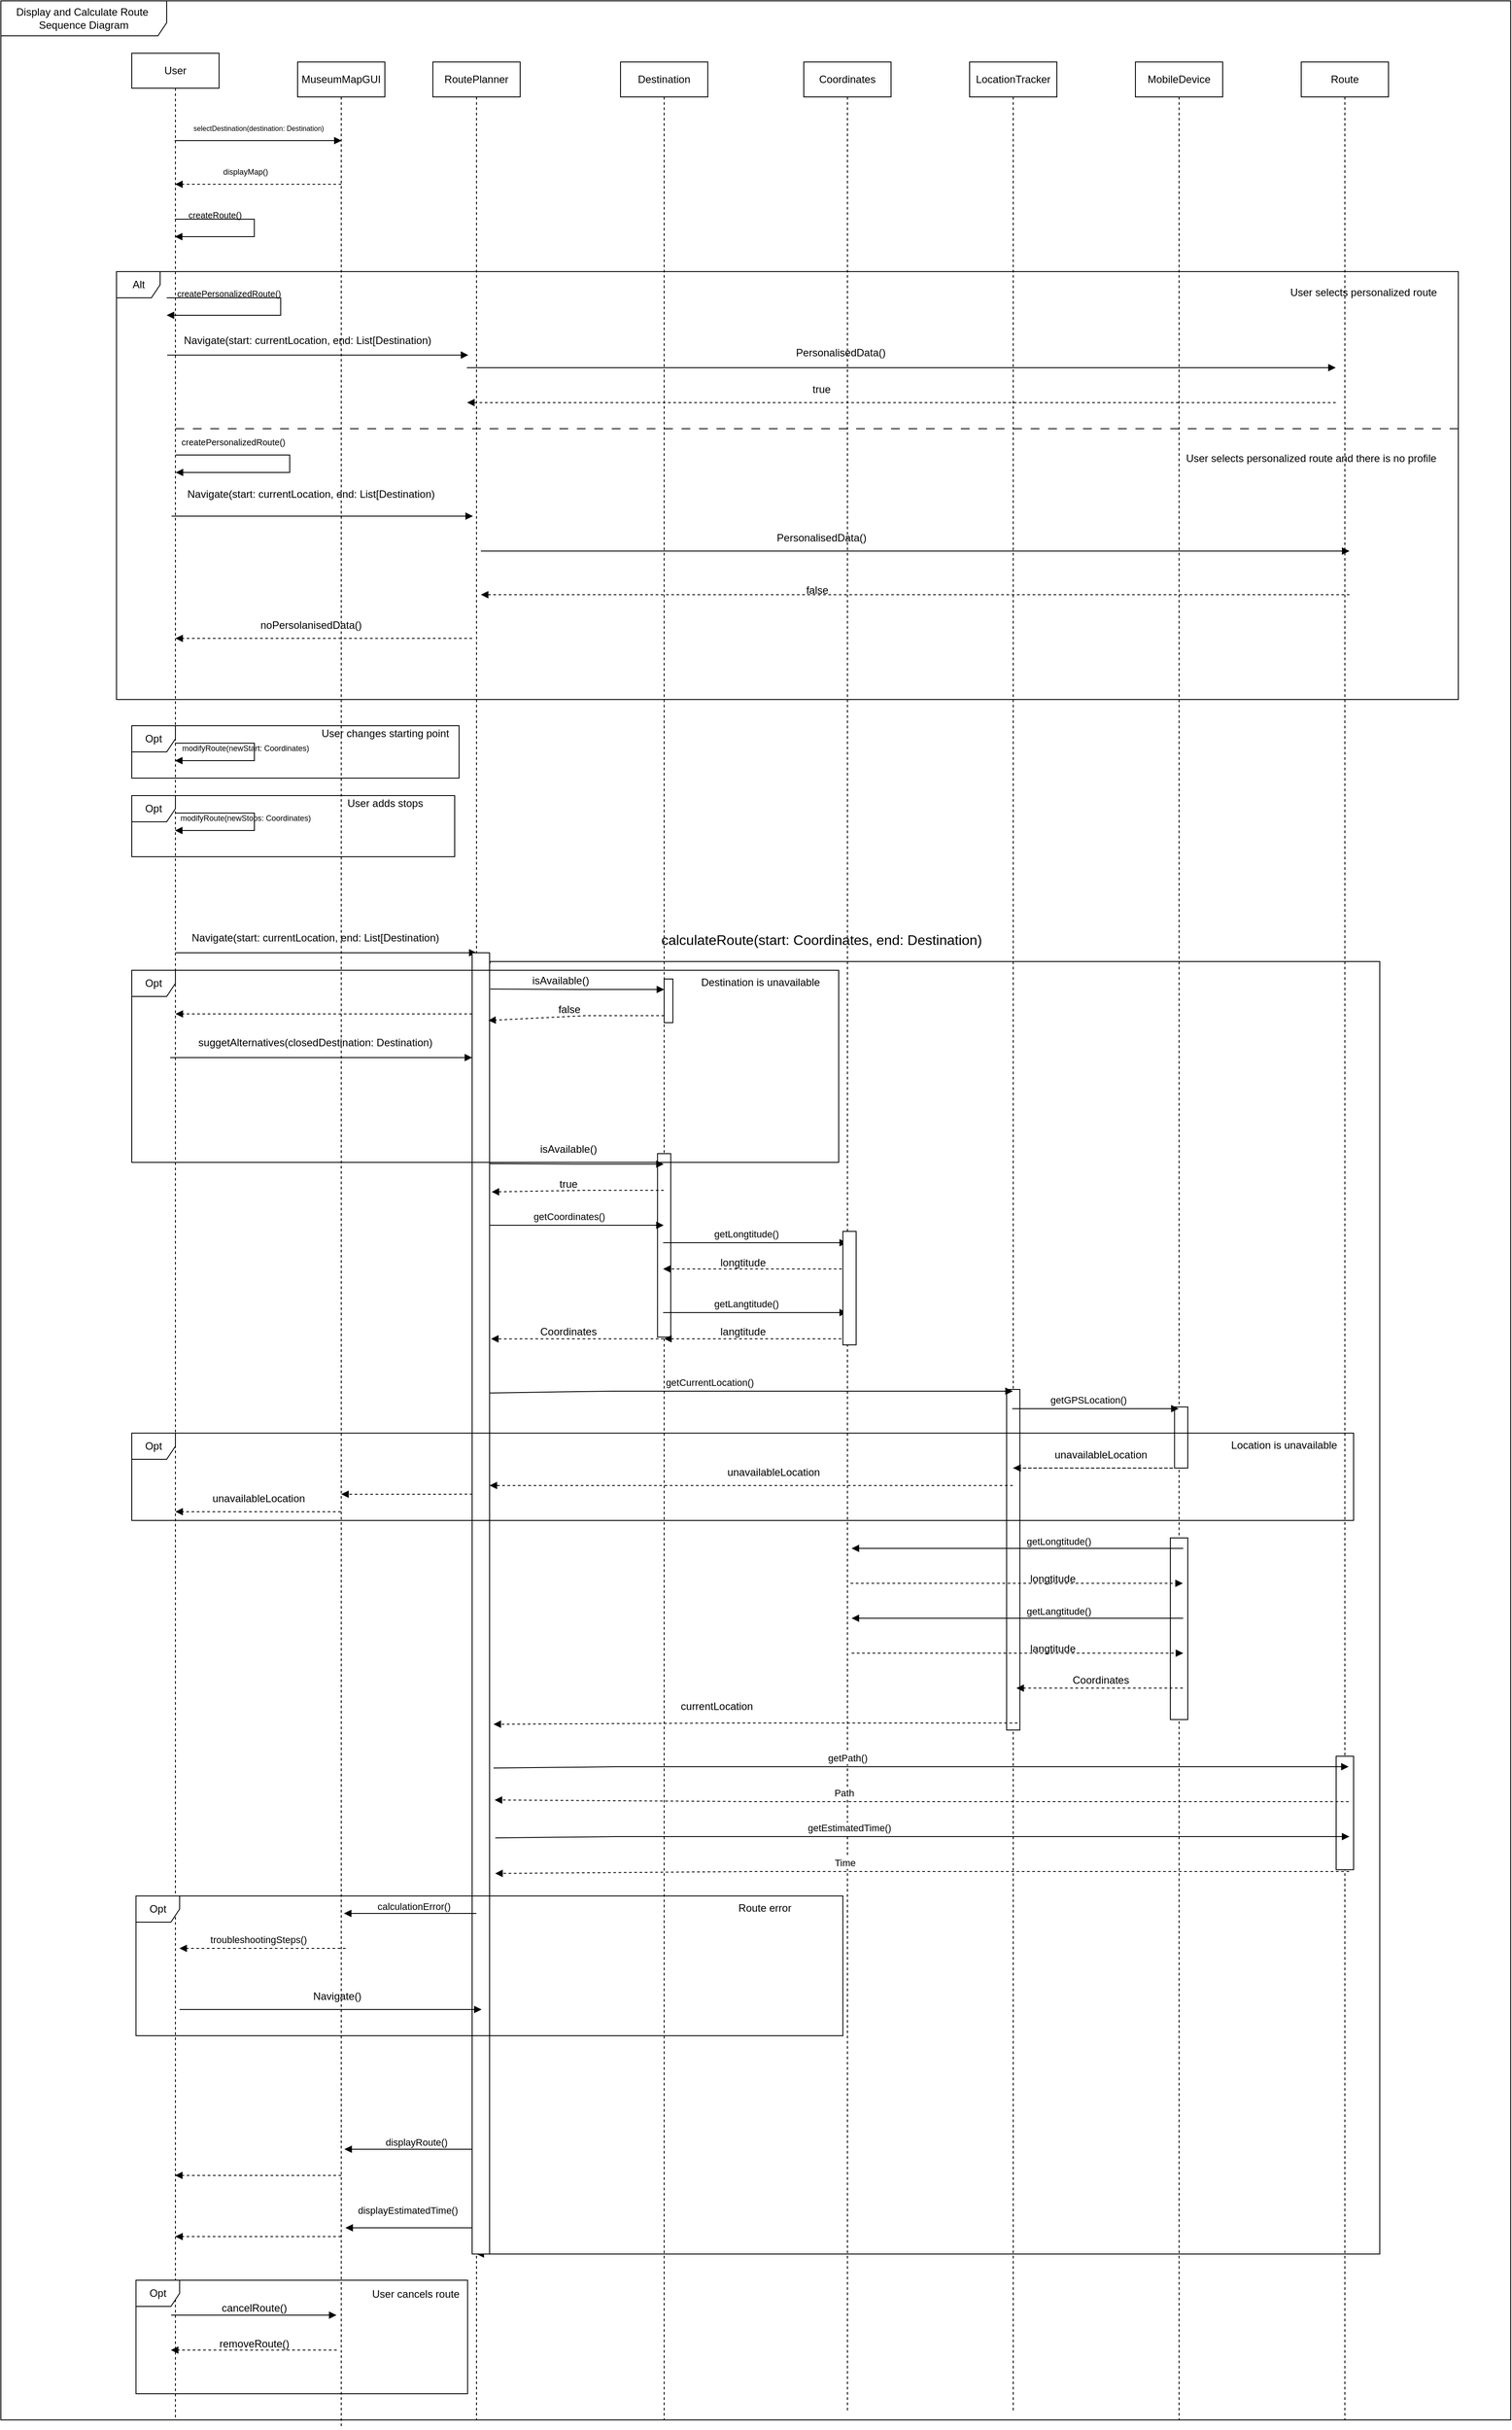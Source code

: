 <mxfile version="26.2.14">
  <diagram name="Page-1" id="kJih2EVv_8KnTAs_L_VF">
    <mxGraphModel dx="3455" dy="3624" grid="1" gridSize="10" guides="1" tooltips="1" connect="1" arrows="1" fold="1" page="1" pageScale="1" pageWidth="850" pageHeight="1100" math="0" shadow="0">
      <root>
        <mxCell id="0" />
        <mxCell id="1" parent="0" />
        <mxCell id="w3oup3Zo58hLr9Lpajqg-17" value="MobileDevice" style="shape=umlLifeline;perimeter=lifelinePerimeter;whiteSpace=wrap;html=1;container=1;dropTarget=0;collapsible=0;recursiveResize=0;outlineConnect=0;portConstraint=eastwest;newEdgeStyle={&quot;edgeStyle&quot;:&quot;elbowEdgeStyle&quot;,&quot;elbow&quot;:&quot;vertical&quot;,&quot;curved&quot;:0,&quot;rounded&quot;:0};" parent="1" vertex="1">
          <mxGeometry x="1250" y="-1460" width="100" height="2700" as="geometry" />
        </mxCell>
        <mxCell id="AUqQ7xuA4GsBrQX3amAf-10" value="" style="rounded=0;dashed=0;" parent="1" vertex="1">
          <mxGeometry x="1294.81" y="80" width="15.19" height="70" as="geometry" />
        </mxCell>
        <mxCell id="w3oup3Zo58hLr9Lpajqg-15" value="LocationTracker" style="shape=umlLifeline;perimeter=lifelinePerimeter;whiteSpace=wrap;html=1;container=1;dropTarget=0;collapsible=0;recursiveResize=0;outlineConnect=0;portConstraint=eastwest;newEdgeStyle={&quot;edgeStyle&quot;:&quot;elbowEdgeStyle&quot;,&quot;elbow&quot;:&quot;vertical&quot;,&quot;curved&quot;:0,&quot;rounded&quot;:0};" parent="1" vertex="1">
          <mxGeometry x="1060" y="-1460" width="100" height="2690" as="geometry" />
        </mxCell>
        <mxCell id="AUqQ7xuA4GsBrQX3amAf-7" value="" style="rounded=0;dashed=0;" parent="1" vertex="1">
          <mxGeometry x="1102.41" y="60" width="15.19" height="390" as="geometry" />
        </mxCell>
        <mxCell id="w3oup3Zo58hLr9Lpajqg-12" value="Destination" style="shape=umlLifeline;perimeter=lifelinePerimeter;whiteSpace=wrap;html=1;container=1;dropTarget=0;collapsible=0;recursiveResize=0;outlineConnect=0;portConstraint=eastwest;newEdgeStyle={&quot;edgeStyle&quot;:&quot;elbowEdgeStyle&quot;,&quot;elbow&quot;:&quot;vertical&quot;,&quot;curved&quot;:0,&quot;rounded&quot;:0};" parent="1" vertex="1">
          <mxGeometry x="660" y="-1460" width="100" height="2700" as="geometry" />
        </mxCell>
        <mxCell id="AUqQ7xuA4GsBrQX3amAf-4" value="" style="rounded=0;dashed=0;" parent="1" vertex="1">
          <mxGeometry x="702.4" y="-210" width="15.19" height="210" as="geometry" />
        </mxCell>
        <mxCell id="AUqQ7xuA4GsBrQX3amAf-2" value="" style="rounded=0;dashed=0;" parent="1" vertex="1">
          <mxGeometry x="1290" y="230" width="20" height="208" as="geometry" />
        </mxCell>
        <mxCell id="w3oup3Zo58hLr9Lpajqg-77" value="Route" style="shape=umlLifeline;perimeter=lifelinePerimeter;whiteSpace=wrap;html=1;container=1;dropTarget=0;collapsible=0;recursiveResize=0;outlineConnect=0;portConstraint=eastwest;newEdgeStyle={&quot;edgeStyle&quot;:&quot;elbowEdgeStyle&quot;,&quot;elbow&quot;:&quot;vertical&quot;,&quot;curved&quot;:0,&quot;rounded&quot;:0};" parent="1" vertex="1">
          <mxGeometry x="1440" y="-1460" width="100" height="2700" as="geometry" />
        </mxCell>
        <mxCell id="AUqQ7xuA4GsBrQX3amAf-1" value="" style="rounded=0;dashed=0;" parent="1" vertex="1">
          <mxGeometry x="1480" y="480" width="20" height="130" as="geometry" />
        </mxCell>
        <mxCell id="giSu3xgfnJtw4W87moCO-10" value="Display and Calculate Route&amp;nbsp;&lt;div&gt;Sequence Diagram&lt;/div&gt;" style="shape=umlFrame;whiteSpace=wrap;html=1;pointerEvents=0;width=190;height=40;" parent="1" vertex="1">
          <mxGeometry x="-50" y="-1530" width="1730" height="2770" as="geometry" />
        </mxCell>
        <mxCell id="w3oup3Zo58hLr9Lpajqg-8" value="User" style="shape=umlLifeline;perimeter=lifelinePerimeter;whiteSpace=wrap;html=1;container=1;dropTarget=0;collapsible=0;recursiveResize=0;outlineConnect=0;portConstraint=eastwest;newEdgeStyle={&quot;edgeStyle&quot;:&quot;elbowEdgeStyle&quot;,&quot;elbow&quot;:&quot;vertical&quot;,&quot;curved&quot;:0,&quot;rounded&quot;:0};" parent="1" vertex="1">
          <mxGeometry x="100" y="-1470" width="100" height="2710" as="geometry" />
        </mxCell>
        <mxCell id="w3oup3Zo58hLr9Lpajqg-11" value="RoutePlanner" style="shape=umlLifeline;perimeter=lifelinePerimeter;whiteSpace=wrap;html=1;container=1;dropTarget=0;collapsible=0;recursiveResize=0;outlineConnect=0;portConstraint=eastwest;newEdgeStyle={&quot;edgeStyle&quot;:&quot;elbowEdgeStyle&quot;,&quot;elbow&quot;:&quot;vertical&quot;,&quot;curved&quot;:0,&quot;rounded&quot;:0};" parent="1" vertex="1">
          <mxGeometry x="445" y="-1460" width="100" height="2700" as="geometry" />
        </mxCell>
        <mxCell id="w3oup3Zo58hLr9Lpajqg-13" value="Coordinates" style="shape=umlLifeline;perimeter=lifelinePerimeter;whiteSpace=wrap;html=1;container=1;dropTarget=0;collapsible=0;recursiveResize=0;outlineConnect=0;portConstraint=eastwest;newEdgeStyle={&quot;edgeStyle&quot;:&quot;elbowEdgeStyle&quot;,&quot;elbow&quot;:&quot;vertical&quot;,&quot;curved&quot;:0,&quot;rounded&quot;:0};" parent="1" vertex="1">
          <mxGeometry x="870" y="-1460" width="100" height="2690" as="geometry" />
        </mxCell>
        <mxCell id="w3oup3Zo58hLr9Lpajqg-18" value="MuseumMapGUI" style="shape=umlLifeline;perimeter=lifelinePerimeter;whiteSpace=wrap;html=1;container=1;dropTarget=0;collapsible=0;recursiveResize=0;outlineConnect=0;portConstraint=eastwest;newEdgeStyle={&quot;edgeStyle&quot;:&quot;elbowEdgeStyle&quot;,&quot;elbow&quot;:&quot;vertical&quot;,&quot;curved&quot;:0,&quot;rounded&quot;:0};" parent="1" vertex="1">
          <mxGeometry x="290" y="-1460" width="100" height="2710" as="geometry" />
        </mxCell>
        <mxCell id="w3oup3Zo58hLr9Lpajqg-23" value="" style="html=1;verticalAlign=bottom;labelBackgroundColor=none;endArrow=block;endFill=1;rounded=0;entryX=0.512;entryY=0.092;entryDx=0;entryDy=0;entryPerimeter=0;" parent="1" edge="1">
          <mxGeometry width="160" relative="1" as="geometry">
            <mxPoint x="149.194" y="-1370" as="sourcePoint" />
            <mxPoint x="340.43" y="-1370" as="targetPoint" />
          </mxGeometry>
        </mxCell>
        <mxCell id="w3oup3Zo58hLr9Lpajqg-29" value="&lt;font style=&quot;font-size: 8px;&quot;&gt;selectDestination(destination: Destination)&lt;/font&gt;" style="text;html=1;align=center;verticalAlign=middle;resizable=0;points=[];autosize=1;strokeColor=none;fillColor=none;" parent="1" vertex="1">
          <mxGeometry x="159.87" y="-1400" width="170" height="30" as="geometry" />
        </mxCell>
        <mxCell id="w3oup3Zo58hLr9Lpajqg-32" value="&lt;font style=&quot;font-size: 9px;&quot;&gt;displayMap()&lt;/font&gt;" style="text;html=1;align=center;verticalAlign=middle;resizable=0;points=[];autosize=1;strokeColor=none;fillColor=none;" parent="1" vertex="1">
          <mxGeometry x="189.87" y="-1350" width="80" height="30" as="geometry" />
        </mxCell>
        <mxCell id="w3oup3Zo58hLr9Lpajqg-33" value="&lt;font&gt;createRoute()&lt;/font&gt;" style="text;html=1;align=center;verticalAlign=middle;resizable=0;points=[];autosize=1;strokeColor=none;fillColor=none;fontSize=10;" parent="1" vertex="1">
          <mxGeometry x="154.87" y="-1300" width="80" height="30" as="geometry" />
        </mxCell>
        <mxCell id="w3oup3Zo58hLr9Lpajqg-34" value="" style="html=1;verticalAlign=bottom;labelBackgroundColor=none;endArrow=block;endFill=1;rounded=0;exitX=1.044;exitY=0.008;exitDx=0;exitDy=0;exitPerimeter=0;" parent="1" source="w3oup3Zo58hLr9Lpajqg-95" target="w3oup3Zo58hLr9Lpajqg-11" edge="1">
          <mxGeometry width="160" relative="1" as="geometry">
            <mxPoint x="425.0" y="-440" as="sourcePoint" />
            <mxPoint x="664.8" y="-440" as="targetPoint" />
            <Array as="points">
              <mxPoint x="510" y="-430" />
              <mxPoint x="550" y="-430" />
              <mxPoint x="1530" y="-430" />
              <mxPoint x="1530" y="410" />
              <mxPoint x="1530" y="1050" />
              <mxPoint x="1020" y="1050" />
            </Array>
          </mxGeometry>
        </mxCell>
        <mxCell id="w3oup3Zo58hLr9Lpajqg-38" value="" style="html=1;verticalAlign=bottom;labelBackgroundColor=none;endArrow=block;endFill=1;rounded=0;entryX=0.25;entryY=0;entryDx=0;entryDy=0;" parent="1" source="w3oup3Zo58hLr9Lpajqg-8" target="w3oup3Zo58hLr9Lpajqg-95" edge="1">
          <mxGeometry width="160" relative="1" as="geometry">
            <mxPoint x="190.0" y="-450" as="sourcePoint" />
            <mxPoint x="309.8" y="-450" as="targetPoint" />
            <Array as="points">
              <mxPoint x="320" y="-440" />
            </Array>
          </mxGeometry>
        </mxCell>
        <mxCell id="w3oup3Zo58hLr9Lpajqg-39" value="Navigate(start: currentLocation, end: List[Destination)" style="text;html=1;align=center;verticalAlign=middle;resizable=0;points=[];autosize=1;strokeColor=none;fillColor=none;" parent="1" vertex="1">
          <mxGeometry x="155" y="-472" width="310" height="30" as="geometry" />
        </mxCell>
        <mxCell id="w3oup3Zo58hLr9Lpajqg-35" value="&lt;font style=&quot;font-size: 16px;&quot;&gt;calculateRoute(start: Coordinates, end: Destination)&lt;/font&gt;" style="text;html=1;align=center;verticalAlign=middle;resizable=0;points=[];autosize=1;strokeColor=none;fillColor=none;" parent="1" vertex="1">
          <mxGeometry x="695" y="-470" width="390" height="30" as="geometry" />
        </mxCell>
        <mxCell id="w3oup3Zo58hLr9Lpajqg-42" value="" style="html=1;verticalAlign=bottom;labelBackgroundColor=none;endArrow=block;endFill=1;rounded=0;exitX=1.017;exitY=0.07;exitDx=0;exitDy=0;exitPerimeter=0;" parent="1" edge="1">
          <mxGeometry width="160" relative="1" as="geometry">
            <mxPoint x="510.34" y="-198.5" as="sourcePoint" />
            <mxPoint x="709.5" y="-198" as="targetPoint" />
            <Array as="points">
              <mxPoint x="610" y="-198" />
            </Array>
          </mxGeometry>
        </mxCell>
        <mxCell id="w3oup3Zo58hLr9Lpajqg-44" value="" style="html=1;verticalAlign=bottom;labelBackgroundColor=none;endArrow=block;endFill=1;dashed=1;rounded=0;entryX=1.117;entryY=0.108;entryDx=0;entryDy=0;entryPerimeter=0;" parent="1" edge="1">
          <mxGeometry width="160" relative="1" as="geometry">
            <mxPoint x="709.5" y="-168" as="sourcePoint" />
            <mxPoint x="512.34" y="-166.2" as="targetPoint" />
            <Array as="points">
              <mxPoint x="620" y="-168" />
            </Array>
          </mxGeometry>
        </mxCell>
        <mxCell id="w3oup3Zo58hLr9Lpajqg-45" value="true" style="text;html=1;align=center;verticalAlign=middle;resizable=0;points=[];autosize=1;strokeColor=none;fillColor=none;" parent="1" vertex="1">
          <mxGeometry x="580" y="-190" width="40" height="30" as="geometry" />
        </mxCell>
        <mxCell id="w3oup3Zo58hLr9Lpajqg-46" value="" style="html=1;verticalAlign=bottom;labelBackgroundColor=none;endArrow=block;endFill=1;rounded=0;exitX=1.017;exitY=0.153;exitDx=0;exitDy=0;exitPerimeter=0;" parent="1" edge="1">
          <mxGeometry width="160" relative="1" as="geometry">
            <mxPoint x="510.34" y="-127.95" as="sourcePoint" />
            <mxPoint x="709.5" y="-128" as="targetPoint" />
            <Array as="points">
              <mxPoint x="610" y="-128" />
            </Array>
          </mxGeometry>
        </mxCell>
        <mxCell id="w3oup3Zo58hLr9Lpajqg-47" value="getCoordinates()" style="edgeLabel;html=1;align=center;verticalAlign=middle;resizable=0;points=[];" parent="w3oup3Zo58hLr9Lpajqg-46" vertex="1" connectable="0">
          <mxGeometry x="-0.193" y="1" relative="1" as="geometry">
            <mxPoint x="10" y="-9" as="offset" />
          </mxGeometry>
        </mxCell>
        <mxCell id="w3oup3Zo58hLr9Lpajqg-48" value="" style="html=1;verticalAlign=bottom;labelBackgroundColor=none;endArrow=block;endFill=1;rounded=0;" parent="1" edge="1">
          <mxGeometry width="160" relative="1" as="geometry">
            <mxPoint x="708.833" y="-108" as="sourcePoint" />
            <mxPoint x="919.5" y="-108" as="targetPoint" />
            <Array as="points">
              <mxPoint x="810" y="-108" />
            </Array>
          </mxGeometry>
        </mxCell>
        <mxCell id="w3oup3Zo58hLr9Lpajqg-49" value="getLongtitude()" style="edgeLabel;html=1;align=center;verticalAlign=middle;resizable=0;points=[];" parent="w3oup3Zo58hLr9Lpajqg-48" vertex="1" connectable="0">
          <mxGeometry x="-0.193" y="1" relative="1" as="geometry">
            <mxPoint x="10" y="-9" as="offset" />
          </mxGeometry>
        </mxCell>
        <mxCell id="w3oup3Zo58hLr9Lpajqg-50" value="" style="html=1;verticalAlign=bottom;labelBackgroundColor=none;endArrow=block;endFill=1;dashed=1;rounded=0;" parent="1" edge="1">
          <mxGeometry width="160" relative="1" as="geometry">
            <mxPoint x="919.5" y="-78" as="sourcePoint" />
            <mxPoint x="708.833" y="-78" as="targetPoint" />
            <Array as="points">
              <mxPoint x="810" y="-78" />
            </Array>
          </mxGeometry>
        </mxCell>
        <mxCell id="w3oup3Zo58hLr9Lpajqg-51" value="longtitude" style="text;html=1;align=center;verticalAlign=middle;resizable=0;points=[];autosize=1;strokeColor=none;fillColor=none;" parent="1" vertex="1">
          <mxGeometry x="760" y="-100" width="80" height="30" as="geometry" />
        </mxCell>
        <mxCell id="w3oup3Zo58hLr9Lpajqg-52" value="" style="html=1;verticalAlign=bottom;labelBackgroundColor=none;endArrow=block;endFill=1;rounded=0;" parent="1" edge="1">
          <mxGeometry width="160" relative="1" as="geometry">
            <mxPoint x="708.833" y="-28" as="sourcePoint" />
            <mxPoint x="919.5" y="-28" as="targetPoint" />
            <Array as="points">
              <mxPoint x="810" y="-28" />
            </Array>
          </mxGeometry>
        </mxCell>
        <mxCell id="w3oup3Zo58hLr9Lpajqg-53" value="getLangtitude()" style="edgeLabel;html=1;align=center;verticalAlign=middle;resizable=0;points=[];" parent="w3oup3Zo58hLr9Lpajqg-52" vertex="1" connectable="0">
          <mxGeometry x="-0.193" y="1" relative="1" as="geometry">
            <mxPoint x="10" y="-9" as="offset" />
          </mxGeometry>
        </mxCell>
        <mxCell id="w3oup3Zo58hLr9Lpajqg-54" value="" style="html=1;verticalAlign=bottom;labelBackgroundColor=none;endArrow=block;endFill=1;dashed=1;rounded=0;" parent="1" edge="1">
          <mxGeometry width="160" relative="1" as="geometry">
            <mxPoint x="919" y="2" as="sourcePoint" />
            <mxPoint x="710" y="2" as="targetPoint" />
            <Array as="points">
              <mxPoint x="810" y="2" />
            </Array>
          </mxGeometry>
        </mxCell>
        <mxCell id="w3oup3Zo58hLr9Lpajqg-55" value="langtitude" style="text;html=1;align=center;verticalAlign=middle;resizable=0;points=[];autosize=1;strokeColor=none;fillColor=none;" parent="1" vertex="1">
          <mxGeometry x="760" y="-21" width="80" height="30" as="geometry" />
        </mxCell>
        <mxCell id="w3oup3Zo58hLr9Lpajqg-56" value="" style="html=1;verticalAlign=bottom;labelBackgroundColor=none;endArrow=block;endFill=1;dashed=1;rounded=0;entryX=1.083;entryY=0.306;entryDx=0;entryDy=0;entryPerimeter=0;" parent="1" edge="1">
          <mxGeometry width="160" relative="1" as="geometry">
            <mxPoint x="709.5" y="2" as="sourcePoint" />
            <mxPoint x="511.66" y="2.1" as="targetPoint" />
            <Array as="points">
              <mxPoint x="600" y="2" />
            </Array>
          </mxGeometry>
        </mxCell>
        <mxCell id="w3oup3Zo58hLr9Lpajqg-57" value="Coordinates" style="text;html=1;align=center;verticalAlign=middle;resizable=0;points=[];autosize=1;strokeColor=none;fillColor=none;" parent="1" vertex="1">
          <mxGeometry x="555" y="-21" width="90" height="30" as="geometry" />
        </mxCell>
        <mxCell id="w3oup3Zo58hLr9Lpajqg-58" value="" style="html=1;verticalAlign=bottom;labelBackgroundColor=none;endArrow=block;endFill=1;rounded=0;exitX=0.95;exitY=0.379;exitDx=0;exitDy=0;exitPerimeter=0;" parent="1" edge="1">
          <mxGeometry width="160" relative="1" as="geometry">
            <mxPoint x="509.0" y="64.15" as="sourcePoint" />
            <mxPoint x="1109.5" y="62" as="targetPoint" />
            <Array as="points">
              <mxPoint x="611" y="62.47" />
              <mxPoint x="650" y="62" />
              <mxPoint x="680" y="62" />
            </Array>
          </mxGeometry>
        </mxCell>
        <mxCell id="w3oup3Zo58hLr9Lpajqg-59" value="getCurrentLocation()" style="edgeLabel;html=1;align=center;verticalAlign=middle;resizable=0;points=[];" parent="w3oup3Zo58hLr9Lpajqg-58" vertex="1" connectable="0">
          <mxGeometry x="-0.193" y="1" relative="1" as="geometry">
            <mxPoint x="10" y="-9" as="offset" />
          </mxGeometry>
        </mxCell>
        <mxCell id="w3oup3Zo58hLr9Lpajqg-60" value="" style="html=1;verticalAlign=bottom;labelBackgroundColor=none;endArrow=block;endFill=1;rounded=0;" parent="1" edge="1">
          <mxGeometry width="160" relative="1" as="geometry">
            <mxPoint x="1108.833" y="82" as="sourcePoint" />
            <mxPoint x="1299.5" y="82" as="targetPoint" />
            <Array as="points">
              <mxPoint x="1140" y="82" />
              <mxPoint x="1230" y="82" />
            </Array>
          </mxGeometry>
        </mxCell>
        <mxCell id="w3oup3Zo58hLr9Lpajqg-61" value="getGPSLocation()" style="edgeLabel;html=1;align=center;verticalAlign=middle;resizable=0;points=[];" parent="w3oup3Zo58hLr9Lpajqg-60" vertex="1" connectable="0">
          <mxGeometry x="-0.193" y="1" relative="1" as="geometry">
            <mxPoint x="10" y="-9" as="offset" />
          </mxGeometry>
        </mxCell>
        <mxCell id="w3oup3Zo58hLr9Lpajqg-62" value="" style="html=1;verticalAlign=bottom;labelBackgroundColor=none;endArrow=block;endFill=1;rounded=0;" parent="1" edge="1">
          <mxGeometry width="160" relative="1" as="geometry">
            <mxPoint x="1304.76" y="242" as="sourcePoint" />
            <mxPoint x="924.851" y="242" as="targetPoint" />
            <Array as="points">
              <mxPoint x="1165.26" y="242" />
            </Array>
          </mxGeometry>
        </mxCell>
        <mxCell id="w3oup3Zo58hLr9Lpajqg-63" value="getLongtitude()" style="edgeLabel;html=1;align=center;verticalAlign=middle;resizable=0;points=[];" parent="w3oup3Zo58hLr9Lpajqg-62" vertex="1" connectable="0">
          <mxGeometry x="-0.193" y="1" relative="1" as="geometry">
            <mxPoint x="10" y="-9" as="offset" />
          </mxGeometry>
        </mxCell>
        <mxCell id="w3oup3Zo58hLr9Lpajqg-64" value="" style="html=1;verticalAlign=bottom;labelBackgroundColor=none;endArrow=block;endFill=1;rounded=0;" parent="1" edge="1">
          <mxGeometry width="160" relative="1" as="geometry">
            <mxPoint x="1304.76" y="322" as="sourcePoint" />
            <mxPoint x="924.851" y="322" as="targetPoint" />
            <Array as="points">
              <mxPoint x="1110.76" y="322" />
            </Array>
          </mxGeometry>
        </mxCell>
        <mxCell id="w3oup3Zo58hLr9Lpajqg-65" value="getLangtitude()" style="edgeLabel;html=1;align=center;verticalAlign=middle;resizable=0;points=[];" parent="w3oup3Zo58hLr9Lpajqg-64" vertex="1" connectable="0">
          <mxGeometry x="-0.193" y="1" relative="1" as="geometry">
            <mxPoint x="10" y="-9" as="offset" />
          </mxGeometry>
        </mxCell>
        <mxCell id="w3oup3Zo58hLr9Lpajqg-66" value="" style="html=1;verticalAlign=bottom;labelBackgroundColor=none;endArrow=block;endFill=1;dashed=1;rounded=0;" parent="1" edge="1">
          <mxGeometry width="160" relative="1" as="geometry">
            <mxPoint x="923.643" y="282" as="sourcePoint" />
            <mxPoint x="1304.31" y="282" as="targetPoint" />
            <Array as="points">
              <mxPoint x="1110.31" y="282" />
            </Array>
          </mxGeometry>
        </mxCell>
        <mxCell id="w3oup3Zo58hLr9Lpajqg-67" value="" style="html=1;verticalAlign=bottom;labelBackgroundColor=none;endArrow=block;endFill=1;dashed=1;rounded=0;" parent="1" edge="1">
          <mxGeometry width="160" relative="1" as="geometry">
            <mxPoint x="924.851" y="362" as="sourcePoint" />
            <mxPoint x="1304.76" y="362" as="targetPoint" />
            <Array as="points">
              <mxPoint x="1120.76" y="362" />
            </Array>
          </mxGeometry>
        </mxCell>
        <mxCell id="w3oup3Zo58hLr9Lpajqg-68" value="langtitude" style="text;html=1;align=center;verticalAlign=middle;resizable=0;points=[];autosize=1;strokeColor=none;fillColor=none;" parent="1" vertex="1">
          <mxGeometry x="1114.81" y="342" width="80" height="30" as="geometry" />
        </mxCell>
        <mxCell id="w3oup3Zo58hLr9Lpajqg-69" value="longtitude" style="text;html=1;align=center;verticalAlign=middle;resizable=0;points=[];autosize=1;strokeColor=none;fillColor=none;" parent="1" vertex="1">
          <mxGeometry x="1114.81" y="262" width="80" height="30" as="geometry" />
        </mxCell>
        <mxCell id="w3oup3Zo58hLr9Lpajqg-71" value="" style="html=1;verticalAlign=bottom;labelBackgroundColor=none;endArrow=block;endFill=1;dashed=1;rounded=0;" parent="1" edge="1">
          <mxGeometry width="160" relative="1" as="geometry">
            <mxPoint x="1304.31" y="402" as="sourcePoint" />
            <mxPoint x="1113.643" y="402" as="targetPoint" />
            <Array as="points">
              <mxPoint x="1205.81" y="402" />
            </Array>
          </mxGeometry>
        </mxCell>
        <mxCell id="w3oup3Zo58hLr9Lpajqg-72" value="Coordinates" style="text;html=1;align=center;verticalAlign=middle;resizable=0;points=[];autosize=1;strokeColor=none;fillColor=none;" parent="1" vertex="1">
          <mxGeometry x="1164.81" y="378" width="90" height="30" as="geometry" />
        </mxCell>
        <mxCell id="w3oup3Zo58hLr9Lpajqg-75" value="" style="html=1;verticalAlign=bottom;labelBackgroundColor=none;endArrow=block;endFill=1;dashed=1;rounded=0;entryX=0.983;entryY=0.684;entryDx=0;entryDy=0;entryPerimeter=0;" parent="1" edge="1">
          <mxGeometry width="160" relative="1" as="geometry">
            <mxPoint x="1114.81" y="442" as="sourcePoint" />
            <mxPoint x="514.47" y="443.4" as="targetPoint" />
            <Array as="points">
              <mxPoint x="776.31" y="442" />
            </Array>
          </mxGeometry>
        </mxCell>
        <mxCell id="w3oup3Zo58hLr9Lpajqg-76" value="currentLocation" style="text;html=1;align=center;verticalAlign=middle;resizable=0;points=[];autosize=1;strokeColor=none;fillColor=none;" parent="1" vertex="1">
          <mxGeometry x="714.81" y="408" width="110" height="30" as="geometry" />
        </mxCell>
        <mxCell id="w3oup3Zo58hLr9Lpajqg-78" value="" style="html=1;verticalAlign=bottom;labelBackgroundColor=none;endArrow=block;endFill=1;rounded=0;exitX=0.983;exitY=0.743;exitDx=0;exitDy=0;exitPerimeter=0;" parent="1" edge="1">
          <mxGeometry width="160" relative="1" as="geometry">
            <mxPoint x="514.47" y="493.55" as="sourcePoint" />
            <mxPoint x="1494.31" y="492" as="targetPoint" />
            <Array as="points">
              <mxPoint x="615.81" y="492.47" />
              <mxPoint x="654.81" y="492" />
            </Array>
          </mxGeometry>
        </mxCell>
        <mxCell id="w3oup3Zo58hLr9Lpajqg-79" value="getPath()" style="edgeLabel;html=1;align=center;verticalAlign=middle;resizable=0;points=[];" parent="w3oup3Zo58hLr9Lpajqg-78" vertex="1" connectable="0">
          <mxGeometry x="-0.193" y="1" relative="1" as="geometry">
            <mxPoint x="10" y="-9" as="offset" />
          </mxGeometry>
        </mxCell>
        <mxCell id="w3oup3Zo58hLr9Lpajqg-81" value="" style="html=1;verticalAlign=bottom;labelBackgroundColor=none;endArrow=block;endFill=1;dashed=1;rounded=0;entryX=1.05;entryY=0.786;entryDx=0;entryDy=0;entryPerimeter=0;" parent="1" edge="1">
          <mxGeometry width="160" relative="1" as="geometry">
            <mxPoint x="1494.31" y="532" as="sourcePoint" />
            <mxPoint x="515.81" y="530.1" as="targetPoint" />
            <Array as="points">
              <mxPoint x="815.81" y="532" />
            </Array>
          </mxGeometry>
        </mxCell>
        <mxCell id="w3oup3Zo58hLr9Lpajqg-82" value="Path" style="edgeLabel;html=1;align=center;verticalAlign=middle;resizable=0;points=[];" parent="w3oup3Zo58hLr9Lpajqg-81" vertex="1" connectable="0">
          <mxGeometry x="0.185" y="-6" relative="1" as="geometry">
            <mxPoint x="1" y="-4" as="offset" />
          </mxGeometry>
        </mxCell>
        <mxCell id="w3oup3Zo58hLr9Lpajqg-83" value="" style="html=1;verticalAlign=bottom;labelBackgroundColor=none;endArrow=block;endFill=1;rounded=0;exitX=1.083;exitY=0.837;exitDx=0;exitDy=0;exitPerimeter=0;" parent="1" edge="1">
          <mxGeometry width="160" relative="1" as="geometry">
            <mxPoint x="516.47" y="573.45" as="sourcePoint" />
            <mxPoint x="1495.18" y="572" as="targetPoint" />
            <Array as="points">
              <mxPoint x="616.18" y="572.47" />
              <mxPoint x="655.18" y="572" />
            </Array>
          </mxGeometry>
        </mxCell>
        <mxCell id="w3oup3Zo58hLr9Lpajqg-84" value="getEstimatedTime()" style="edgeLabel;html=1;align=center;verticalAlign=middle;resizable=0;points=[];" parent="w3oup3Zo58hLr9Lpajqg-83" vertex="1" connectable="0">
          <mxGeometry x="-0.193" y="1" relative="1" as="geometry">
            <mxPoint x="10" y="-9" as="offset" />
          </mxGeometry>
        </mxCell>
        <mxCell id="w3oup3Zo58hLr9Lpajqg-85" value="" style="html=1;verticalAlign=bottom;labelBackgroundColor=none;endArrow=block;endFill=1;dashed=1;rounded=0;entryX=1.083;entryY=0.885;entryDx=0;entryDy=0;entryPerimeter=0;" parent="1" edge="1">
          <mxGeometry width="160" relative="1" as="geometry">
            <mxPoint x="1494.81" y="612" as="sourcePoint" />
            <mxPoint x="516.47" y="614.25" as="targetPoint" />
            <Array as="points">
              <mxPoint x="815.81" y="612" />
            </Array>
          </mxGeometry>
        </mxCell>
        <mxCell id="w3oup3Zo58hLr9Lpajqg-86" value="Time" style="edgeLabel;html=1;align=center;verticalAlign=middle;resizable=0;points=[];" parent="w3oup3Zo58hLr9Lpajqg-85" vertex="1" connectable="0">
          <mxGeometry x="0.185" y="-6" relative="1" as="geometry">
            <mxPoint x="1" y="-4" as="offset" />
          </mxGeometry>
        </mxCell>
        <mxCell id="w3oup3Zo58hLr9Lpajqg-87" value="" style="html=1;verticalAlign=bottom;labelBackgroundColor=none;endArrow=block;endFill=1;rounded=0;" parent="1" edge="1">
          <mxGeometry width="160" relative="1" as="geometry">
            <mxPoint x="499.31" y="930" as="sourcePoint" />
            <mxPoint x="343.643" y="930" as="targetPoint" />
            <Array as="points">
              <mxPoint x="396.15" y="930" />
            </Array>
          </mxGeometry>
        </mxCell>
        <mxCell id="w3oup3Zo58hLr9Lpajqg-88" value="displayRoute()" style="edgeLabel;html=1;align=center;verticalAlign=middle;resizable=0;points=[];" parent="w3oup3Zo58hLr9Lpajqg-87" vertex="1" connectable="0">
          <mxGeometry x="-0.193" y="1" relative="1" as="geometry">
            <mxPoint x="-11" y="-9" as="offset" />
          </mxGeometry>
        </mxCell>
        <mxCell id="w3oup3Zo58hLr9Lpajqg-89" value="" style="html=1;verticalAlign=bottom;labelBackgroundColor=none;endArrow=block;endFill=1;rounded=0;" parent="1" edge="1">
          <mxGeometry width="160" relative="1" as="geometry">
            <mxPoint x="499.31" y="1020" as="sourcePoint" />
            <mxPoint x="344.81" y="1020" as="targetPoint" />
            <Array as="points">
              <mxPoint x="396.15" y="1020" />
            </Array>
          </mxGeometry>
        </mxCell>
        <mxCell id="w3oup3Zo58hLr9Lpajqg-90" value="displayEstimatedTime()" style="edgeLabel;html=1;align=center;verticalAlign=middle;resizable=0;points=[];" parent="w3oup3Zo58hLr9Lpajqg-89" vertex="1" connectable="0">
          <mxGeometry x="-0.193" y="1" relative="1" as="geometry">
            <mxPoint x="-21" y="-21" as="offset" />
          </mxGeometry>
        </mxCell>
        <mxCell id="w3oup3Zo58hLr9Lpajqg-91" value="" style="html=1;verticalAlign=bottom;labelBackgroundColor=none;endArrow=block;endFill=1;dashed=1;rounded=0;" parent="1" edge="1">
          <mxGeometry width="160" relative="1" as="geometry">
            <mxPoint x="340.02" y="960" as="sourcePoint" />
            <mxPoint x="149.591" y="960" as="targetPoint" />
          </mxGeometry>
        </mxCell>
        <mxCell id="w3oup3Zo58hLr9Lpajqg-92" value="" style="html=1;verticalAlign=bottom;labelBackgroundColor=none;endArrow=block;endFill=1;dashed=1;rounded=0;" parent="1" edge="1">
          <mxGeometry width="160" relative="1" as="geometry">
            <mxPoint x="339.81" y="1030" as="sourcePoint" />
            <mxPoint x="149.81" y="1030" as="targetPoint" />
          </mxGeometry>
        </mxCell>
        <mxCell id="w3oup3Zo58hLr9Lpajqg-95" value="" style="rounded=0;dashed=0;" parent="1" vertex="1">
          <mxGeometry x="490" y="-440" width="20" height="1490" as="geometry" />
        </mxCell>
        <mxCell id="w3oup3Zo58hLr9Lpajqg-104" value="" style="html=1;verticalAlign=bottom;labelBackgroundColor=none;endArrow=block;endFill=1;dashed=1;rounded=0;" parent="1" edge="1">
          <mxGeometry width="160" relative="1" as="geometry">
            <mxPoint x="340.04" y="-1320" as="sourcePoint" />
            <mxPoint x="149.707" y="-1320" as="targetPoint" />
            <Array as="points">
              <mxPoint x="298.54" y="-1320" />
            </Array>
          </mxGeometry>
        </mxCell>
        <mxCell id="w3oup3Zo58hLr9Lpajqg-106" value="" style="html=1;verticalAlign=bottom;labelBackgroundColor=none;endArrow=block;endFill=1;rounded=0;" parent="1" edge="1">
          <mxGeometry width="160" relative="1" as="geometry">
            <mxPoint x="149.5" y="-680" as="sourcePoint" />
            <mxPoint x="149.5" y="-660" as="targetPoint" />
            <Array as="points">
              <mxPoint x="180.5" y="-680" />
              <mxPoint x="240.5" y="-680" />
              <mxPoint x="240.5" y="-660" />
              <mxPoint x="210.5" y="-660" />
            </Array>
          </mxGeometry>
        </mxCell>
        <mxCell id="w3oup3Zo58hLr9Lpajqg-108" value="Opt" style="shape=umlFrame;whiteSpace=wrap;html=1;pointerEvents=0;recursiveResize=0;container=1;collapsible=0;width=50;" parent="1" vertex="1">
          <mxGeometry x="100" y="-700" width="375" height="60" as="geometry" />
        </mxCell>
        <mxCell id="w3oup3Zo58hLr9Lpajqg-109" value="User changes starting point" style="text;align=center;html=1;" parent="w3oup3Zo58hLr9Lpajqg-108" vertex="1">
          <mxGeometry width="100" height="60" relative="1" as="geometry">
            <mxPoint x="240" y="-5" as="offset" />
          </mxGeometry>
        </mxCell>
        <mxCell id="w3oup3Zo58hLr9Lpajqg-107" value="&lt;font style=&quot;font-size: 9px;&quot;&gt;modifyRoute(newStart: Coordinates)&lt;/font&gt;" style="text;html=1;align=center;verticalAlign=middle;resizable=0;points=[];autosize=1;strokeColor=none;fillColor=none;" parent="w3oup3Zo58hLr9Lpajqg-108" vertex="1">
          <mxGeometry x="45" y="10" width="170" height="30" as="geometry" />
        </mxCell>
        <mxCell id="w3oup3Zo58hLr9Lpajqg-110" value="" style="html=1;verticalAlign=bottom;labelBackgroundColor=none;endArrow=block;endFill=1;rounded=0;" parent="1" edge="1">
          <mxGeometry width="160" relative="1" as="geometry">
            <mxPoint x="149.5" y="-600" as="sourcePoint" />
            <mxPoint x="149.5" y="-580" as="targetPoint" />
            <Array as="points">
              <mxPoint x="180.5" y="-600" />
              <mxPoint x="240.5" y="-600" />
              <mxPoint x="240.5" y="-580" />
              <mxPoint x="210.5" y="-580" />
            </Array>
          </mxGeometry>
        </mxCell>
        <mxCell id="w3oup3Zo58hLr9Lpajqg-111" value="Opt" style="shape=umlFrame;whiteSpace=wrap;html=1;pointerEvents=0;recursiveResize=0;container=1;collapsible=0;width=50;" parent="1" vertex="1">
          <mxGeometry x="100" y="-620" width="370" height="70" as="geometry" />
        </mxCell>
        <mxCell id="w3oup3Zo58hLr9Lpajqg-112" value="User adds stops" style="text;align=center;html=1;" parent="w3oup3Zo58hLr9Lpajqg-111" vertex="1">
          <mxGeometry width="100" height="60" relative="1" as="geometry">
            <mxPoint x="240" y="-5" as="offset" />
          </mxGeometry>
        </mxCell>
        <mxCell id="w3oup3Zo58hLr9Lpajqg-113" value="&lt;font style=&quot;font-size: 9px;&quot;&gt;modifyRoute(newStops: Coordinates)&lt;/font&gt;" style="text;html=1;align=center;verticalAlign=middle;resizable=0;points=[];autosize=1;strokeColor=none;fillColor=none;" parent="w3oup3Zo58hLr9Lpajqg-111" vertex="1">
          <mxGeometry x="45" y="10" width="170" height="30" as="geometry" />
        </mxCell>
        <mxCell id="w3oup3Zo58hLr9Lpajqg-115" value="Opt" style="shape=umlFrame;whiteSpace=wrap;html=1;pointerEvents=0;recursiveResize=0;container=1;collapsible=0;width=50;" parent="1" vertex="1">
          <mxGeometry x="104.81" y="1080" width="380" height="130" as="geometry" />
        </mxCell>
        <mxCell id="w3oup3Zo58hLr9Lpajqg-116" value="User cancels route" style="text;align=center;html=1;" parent="w3oup3Zo58hLr9Lpajqg-115" vertex="1">
          <mxGeometry width="100" height="60" relative="1" as="geometry">
            <mxPoint x="270" y="2" as="offset" />
          </mxGeometry>
        </mxCell>
        <mxCell id="w3oup3Zo58hLr9Lpajqg-114" value="" style="html=1;verticalAlign=bottom;labelBackgroundColor=none;endArrow=block;endFill=1;rounded=0;" parent="w3oup3Zo58hLr9Lpajqg-115" edge="1">
          <mxGeometry width="160" relative="1" as="geometry">
            <mxPoint x="40.265" y="40" as="sourcePoint" />
            <mxPoint x="229.73" y="40" as="targetPoint" />
            <Array as="points">
              <mxPoint x="70.23" y="40" />
              <mxPoint x="110.23" y="40" />
              <mxPoint x="130.23" y="40" />
            </Array>
          </mxGeometry>
        </mxCell>
        <mxCell id="w3oup3Zo58hLr9Lpajqg-117" value="&lt;font&gt;cancelRoute()&lt;/font&gt;" style="text;html=1;align=center;verticalAlign=middle;resizable=0;points=[];autosize=1;strokeColor=none;fillColor=none;" parent="w3oup3Zo58hLr9Lpajqg-115" vertex="1">
          <mxGeometry x="85" y="17" width="100" height="30" as="geometry" />
        </mxCell>
        <mxCell id="w3oup3Zo58hLr9Lpajqg-120" value="" style="html=1;verticalAlign=bottom;labelBackgroundColor=none;endArrow=block;endFill=1;dashed=1;rounded=0;" parent="w3oup3Zo58hLr9Lpajqg-115" edge="1">
          <mxGeometry width="160" relative="1" as="geometry">
            <mxPoint x="230" y="80" as="sourcePoint" />
            <mxPoint x="40" y="80" as="targetPoint" />
          </mxGeometry>
        </mxCell>
        <mxCell id="w3oup3Zo58hLr9Lpajqg-121" value="removeRoute()" style="text;html=1;align=center;verticalAlign=middle;resizable=0;points=[];autosize=1;strokeColor=none;fillColor=none;" parent="w3oup3Zo58hLr9Lpajqg-115" vertex="1">
          <mxGeometry x="85" y="58" width="100" height="30" as="geometry" />
        </mxCell>
        <mxCell id="w3oup3Zo58hLr9Lpajqg-122" value="isAvailable()" style="text;html=1;align=center;verticalAlign=middle;resizable=0;points=[];autosize=1;strokeColor=none;fillColor=none;" parent="1" vertex="1">
          <mxGeometry x="555" y="-230" width="90" height="30" as="geometry" />
        </mxCell>
        <mxCell id="w3oup3Zo58hLr9Lpajqg-129" value="" style="html=1;verticalAlign=bottom;labelBackgroundColor=none;endArrow=block;endFill=1;rounded=0;exitX=1.017;exitY=0.07;exitDx=0;exitDy=0;exitPerimeter=0;" parent="1" edge="1">
          <mxGeometry width="160" relative="1" as="geometry">
            <mxPoint x="510.84" y="-398.5" as="sourcePoint" />
            <mxPoint x="710" y="-398" as="targetPoint" />
            <Array as="points">
              <mxPoint x="610.5" y="-398" />
            </Array>
          </mxGeometry>
        </mxCell>
        <mxCell id="w3oup3Zo58hLr9Lpajqg-130" value="" style="html=1;verticalAlign=bottom;labelBackgroundColor=none;endArrow=block;endFill=1;dashed=1;rounded=0;entryX=0.925;entryY=0.052;entryDx=0;entryDy=0;entryPerimeter=0;" parent="1" target="w3oup3Zo58hLr9Lpajqg-95" edge="1">
          <mxGeometry width="160" relative="1" as="geometry">
            <mxPoint x="710" y="-368" as="sourcePoint" />
            <mxPoint x="512.84" y="-366.2" as="targetPoint" />
            <Array as="points">
              <mxPoint x="620.5" y="-368" />
            </Array>
          </mxGeometry>
        </mxCell>
        <mxCell id="w3oup3Zo58hLr9Lpajqg-131" value="false" style="text;html=1;align=center;verticalAlign=middle;resizable=0;points=[];autosize=1;strokeColor=none;fillColor=none;" parent="1" vertex="1">
          <mxGeometry x="575.5" y="-390" width="50" height="30" as="geometry" />
        </mxCell>
        <mxCell id="w3oup3Zo58hLr9Lpajqg-134" value="" style="html=1;verticalAlign=bottom;labelBackgroundColor=none;endArrow=block;endFill=1;dashed=1;rounded=0;" parent="1" edge="1">
          <mxGeometry width="160" relative="1" as="geometry">
            <mxPoint x="490" y="-370" as="sourcePoint" />
            <mxPoint x="150.13" y="-370" as="targetPoint" />
            <Array as="points">
              <mxPoint x="400.5" y="-370" />
            </Array>
          </mxGeometry>
        </mxCell>
        <mxCell id="w3oup3Zo58hLr9Lpajqg-136" value="" style="html=1;verticalAlign=bottom;labelBackgroundColor=none;endArrow=block;endFill=1;rounded=0;entryX=0.25;entryY=0;entryDx=0;entryDy=0;" parent="1" edge="1">
          <mxGeometry width="160" relative="1" as="geometry">
            <mxPoint x="144" y="-320" as="sourcePoint" />
            <mxPoint x="490" y="-320" as="targetPoint" />
            <Array as="points">
              <mxPoint x="315" y="-320" />
            </Array>
          </mxGeometry>
        </mxCell>
        <mxCell id="w3oup3Zo58hLr9Lpajqg-137" value="suggetAlternatives(closedDestination: Destination)" style="text;html=1;align=center;verticalAlign=middle;resizable=0;points=[];autosize=1;strokeColor=none;fillColor=none;" parent="1" vertex="1">
          <mxGeometry x="165" y="-352" width="290" height="30" as="geometry" />
        </mxCell>
        <mxCell id="w3oup3Zo58hLr9Lpajqg-138" value="Opt" style="shape=umlFrame;whiteSpace=wrap;html=1;pointerEvents=0;recursiveResize=0;container=1;collapsible=0;width=50;" parent="1" vertex="1">
          <mxGeometry x="100" y="-420" width="810" height="220" as="geometry" />
        </mxCell>
        <mxCell id="w3oup3Zo58hLr9Lpajqg-139" value="Destination is unavailable" style="text;align=center;html=1;" parent="w3oup3Zo58hLr9Lpajqg-138" vertex="1">
          <mxGeometry width="100" height="60" relative="1" as="geometry">
            <mxPoint x="670" as="offset" />
          </mxGeometry>
        </mxCell>
        <mxCell id="w3oup3Zo58hLr9Lpajqg-132" value="isAvailable()" style="text;html=1;align=center;verticalAlign=middle;resizable=0;points=[];autosize=1;strokeColor=none;fillColor=none;" parent="w3oup3Zo58hLr9Lpajqg-138" vertex="1">
          <mxGeometry x="445.5" y="-3" width="90" height="30" as="geometry" />
        </mxCell>
        <mxCell id="AUqQ7xuA4GsBrQX3amAf-5" value="" style="rounded=0;dashed=0;" parent="w3oup3Zo58hLr9Lpajqg-138" vertex="1">
          <mxGeometry x="610" y="10" width="10" height="50" as="geometry" />
        </mxCell>
        <mxCell id="w3oup3Zo58hLr9Lpajqg-141" value="" style="html=1;verticalAlign=bottom;labelBackgroundColor=none;endArrow=block;endFill=1;rounded=0;" parent="1" edge="1">
          <mxGeometry width="160" relative="1" as="geometry">
            <mxPoint x="494.81" y="660" as="sourcePoint" />
            <mxPoint x="343.088" y="660" as="targetPoint" />
            <Array as="points">
              <mxPoint x="391.65" y="660" />
            </Array>
          </mxGeometry>
        </mxCell>
        <mxCell id="w3oup3Zo58hLr9Lpajqg-142" value="calculationError()" style="edgeLabel;html=1;align=center;verticalAlign=middle;resizable=0;points=[];" parent="w3oup3Zo58hLr9Lpajqg-141" vertex="1" connectable="0">
          <mxGeometry x="-0.193" y="1" relative="1" as="geometry">
            <mxPoint x="-11" y="-9" as="offset" />
          </mxGeometry>
        </mxCell>
        <mxCell id="w3oup3Zo58hLr9Lpajqg-143" value="" style="html=1;verticalAlign=bottom;labelBackgroundColor=none;endArrow=block;endFill=1;dashed=1;rounded=0;" parent="1" edge="1">
          <mxGeometry width="160" relative="1" as="geometry">
            <mxPoint x="345.02" y="700" as="sourcePoint" />
            <mxPoint x="154.591" y="700" as="targetPoint" />
          </mxGeometry>
        </mxCell>
        <mxCell id="w3oup3Zo58hLr9Lpajqg-144" value="troubleshootingSteps()" style="edgeLabel;html=1;align=center;verticalAlign=middle;resizable=0;points=[];" parent="1" vertex="1" connectable="0">
          <mxGeometry x="244.81" y="690" as="geometry" />
        </mxCell>
        <mxCell id="w3oup3Zo58hLr9Lpajqg-145" value="" style="html=1;verticalAlign=bottom;labelBackgroundColor=none;endArrow=block;endFill=1;rounded=0;entryX=0.25;entryY=0;entryDx=0;entryDy=0;" parent="1" edge="1">
          <mxGeometry width="160" relative="1" as="geometry">
            <mxPoint x="154.81" y="770" as="sourcePoint" />
            <mxPoint x="500.81" y="770" as="targetPoint" />
            <Array as="points">
              <mxPoint x="325.81" y="770" />
            </Array>
          </mxGeometry>
        </mxCell>
        <mxCell id="w3oup3Zo58hLr9Lpajqg-146" value="Navigate()" style="text;html=1;align=center;verticalAlign=middle;resizable=0;points=[];autosize=1;strokeColor=none;fillColor=none;" parent="1" vertex="1">
          <mxGeometry x="294.81" y="740" width="80" height="30" as="geometry" />
        </mxCell>
        <mxCell id="w3oup3Zo58hLr9Lpajqg-147" value="Opt" style="shape=umlFrame;whiteSpace=wrap;html=1;pointerEvents=0;recursiveResize=0;container=1;collapsible=0;width=50;" parent="1" vertex="1">
          <mxGeometry x="104.81" y="640" width="810" height="160" as="geometry" />
        </mxCell>
        <mxCell id="w3oup3Zo58hLr9Lpajqg-148" value="Route error" style="text;align=center;html=1;" parent="w3oup3Zo58hLr9Lpajqg-147" vertex="1">
          <mxGeometry width="100" height="60" relative="1" as="geometry">
            <mxPoint x="670" as="offset" />
          </mxGeometry>
        </mxCell>
        <mxCell id="w3oup3Zo58hLr9Lpajqg-151" value="" style="html=1;verticalAlign=bottom;labelBackgroundColor=none;endArrow=block;endFill=1;dashed=1;rounded=0;" parent="1" source="w3oup3Zo58hLr9Lpajqg-15" edge="1">
          <mxGeometry width="160" relative="1" as="geometry">
            <mxPoint x="920.041" y="150" as="sourcePoint" />
            <mxPoint x="1110" y="150" as="targetPoint" />
            <Array as="points">
              <mxPoint x="1300" y="150" />
            </Array>
          </mxGeometry>
        </mxCell>
        <mxCell id="w3oup3Zo58hLr9Lpajqg-152" value="unavailableLocation" style="text;html=1;align=center;verticalAlign=middle;resizable=0;points=[];autosize=1;strokeColor=none;fillColor=none;" parent="1" vertex="1">
          <mxGeometry x="1144.81" y="120" width="130" height="30" as="geometry" />
        </mxCell>
        <mxCell id="w3oup3Zo58hLr9Lpajqg-154" value="" style="html=1;verticalAlign=bottom;labelBackgroundColor=none;endArrow=block;endFill=1;dashed=1;rounded=0;" parent="1" edge="1">
          <mxGeometry width="160" relative="1" as="geometry">
            <mxPoint x="1109.5" y="170.002" as="sourcePoint" />
            <mxPoint x="510" y="170.002" as="targetPoint" />
            <Array as="points" />
          </mxGeometry>
        </mxCell>
        <mxCell id="w3oup3Zo58hLr9Lpajqg-155" value="unavailableLocation" style="text;html=1;align=center;verticalAlign=middle;resizable=0;points=[];autosize=1;strokeColor=none;fillColor=none;" parent="1" vertex="1">
          <mxGeometry x="770" y="140" width="130" height="30" as="geometry" />
        </mxCell>
        <mxCell id="w3oup3Zo58hLr9Lpajqg-157" value="" style="html=1;verticalAlign=bottom;labelBackgroundColor=none;endArrow=block;endFill=1;dashed=1;rounded=0;exitX=0.017;exitY=0.416;exitDx=0;exitDy=0;exitPerimeter=0;" parent="1" source="w3oup3Zo58hLr9Lpajqg-95" target="w3oup3Zo58hLr9Lpajqg-18" edge="1">
          <mxGeometry width="160" relative="1" as="geometry">
            <mxPoint x="729.5" y="260.662" as="sourcePoint" />
            <mxPoint x="130" y="260.662" as="targetPoint" />
            <Array as="points">
              <mxPoint x="460" y="180" />
              <mxPoint x="400" y="180" />
            </Array>
          </mxGeometry>
        </mxCell>
        <mxCell id="w3oup3Zo58hLr9Lpajqg-158" value="" style="html=1;verticalAlign=bottom;labelBackgroundColor=none;endArrow=block;endFill=1;dashed=1;rounded=0;" parent="1" source="w3oup3Zo58hLr9Lpajqg-18" target="w3oup3Zo58hLr9Lpajqg-8" edge="1">
          <mxGeometry width="160" relative="1" as="geometry">
            <mxPoint x="294.81" y="220" as="sourcePoint" />
            <mxPoint x="144.81" y="220" as="targetPoint" />
            <Array as="points">
              <mxPoint x="280" y="200" />
            </Array>
          </mxGeometry>
        </mxCell>
        <mxCell id="w3oup3Zo58hLr9Lpajqg-160" value="Opt" style="shape=umlFrame;whiteSpace=wrap;html=1;pointerEvents=0;recursiveResize=0;container=1;collapsible=0;width=50;" parent="1" vertex="1">
          <mxGeometry x="100" y="110" width="1400" height="100" as="geometry" />
        </mxCell>
        <mxCell id="w3oup3Zo58hLr9Lpajqg-161" value="Location is unavailable" style="text;align=center;html=1;" parent="w3oup3Zo58hLr9Lpajqg-160" vertex="1">
          <mxGeometry width="100" height="60" relative="1" as="geometry">
            <mxPoint x="1270" as="offset" />
          </mxGeometry>
        </mxCell>
        <mxCell id="w3oup3Zo58hLr9Lpajqg-159" value="unavailableLocation" style="text;html=1;align=center;verticalAlign=middle;resizable=0;points=[];autosize=1;strokeColor=none;fillColor=none;" parent="w3oup3Zo58hLr9Lpajqg-160" vertex="1">
          <mxGeometry x="79.81" y="60" width="130" height="30" as="geometry" />
        </mxCell>
        <mxCell id="AUqQ7xuA4GsBrQX3amAf-3" value="" style="rounded=0;dashed=0;" parent="1" vertex="1">
          <mxGeometry x="914.81" y="-121" width="15.19" height="130" as="geometry" />
        </mxCell>
        <mxCell id="DQAnMf2UcGFOkZrfGNIr-1" value="" style="html=1;verticalAlign=bottom;labelBackgroundColor=none;endArrow=block;endFill=1;rounded=0;" parent="1" edge="1">
          <mxGeometry width="160" relative="1" as="geometry">
            <mxPoint x="149.37" y="-1280" as="sourcePoint" />
            <mxPoint x="149.37" y="-1260" as="targetPoint" />
            <Array as="points">
              <mxPoint x="180.37" y="-1280" />
              <mxPoint x="240.37" y="-1280" />
              <mxPoint x="240.37" y="-1260" />
              <mxPoint x="210.37" y="-1260" />
            </Array>
          </mxGeometry>
        </mxCell>
        <mxCell id="DQAnMf2UcGFOkZrfGNIr-6" value="Alt" style="shape=umlFrame;whiteSpace=wrap;html=1;pointerEvents=0;recursiveResize=0;container=1;collapsible=0;width=50;" parent="1" vertex="1">
          <mxGeometry x="82.5" y="-1220" width="1537.5" height="490" as="geometry" />
        </mxCell>
        <mxCell id="DQAnMf2UcGFOkZrfGNIr-7" value="User selects personalized route" style="text;align=center;html=1;" parent="DQAnMf2UcGFOkZrfGNIr-6" vertex="1">
          <mxGeometry width="100" height="60" relative="1" as="geometry">
            <mxPoint x="1378" y="10" as="offset" />
          </mxGeometry>
        </mxCell>
        <mxCell id="DQAnMf2UcGFOkZrfGNIr-8" value="" style="html=1;verticalAlign=bottom;labelBackgroundColor=none;endArrow=block;endFill=1;rounded=0;" parent="DQAnMf2UcGFOkZrfGNIr-6" edge="1">
          <mxGeometry width="160" relative="1" as="geometry">
            <mxPoint x="57.5" y="30" as="sourcePoint" />
            <mxPoint x="57.5" y="50" as="targetPoint" />
            <Array as="points">
              <mxPoint x="88.5" y="30" />
              <mxPoint x="188.13" y="30" />
              <mxPoint x="188.13" y="40" />
              <mxPoint x="188.13" y="50" />
              <mxPoint x="118.5" y="50" />
            </Array>
          </mxGeometry>
        </mxCell>
        <mxCell id="DQAnMf2UcGFOkZrfGNIr-9" value="&lt;font&gt;createPersonalizedRoute()&lt;/font&gt;" style="text;html=1;align=center;verticalAlign=middle;resizable=0;points=[];autosize=1;strokeColor=none;fillColor=none;fontSize=10;" parent="DQAnMf2UcGFOkZrfGNIr-6" vertex="1">
          <mxGeometry x="58.13" y="10" width="140" height="30" as="geometry" />
        </mxCell>
        <mxCell id="DQAnMf2UcGFOkZrfGNIr-10" value="" style="html=1;verticalAlign=bottom;labelBackgroundColor=none;endArrow=block;endFill=1;rounded=0;entryX=0.25;entryY=0;entryDx=0;entryDy=0;" parent="DQAnMf2UcGFOkZrfGNIr-6" edge="1">
          <mxGeometry width="160" relative="1" as="geometry">
            <mxPoint x="58.13" y="95.58" as="sourcePoint" />
            <mxPoint x="403.13" y="95.58" as="targetPoint" />
            <Array as="points">
              <mxPoint x="228.13" y="95.58" />
            </Array>
          </mxGeometry>
        </mxCell>
        <mxCell id="DQAnMf2UcGFOkZrfGNIr-11" value="Navigate(start: currentLocation, end: List[Destination)" style="text;html=1;align=center;verticalAlign=middle;resizable=0;points=[];autosize=1;strokeColor=none;fillColor=none;" parent="DQAnMf2UcGFOkZrfGNIr-6" vertex="1">
          <mxGeometry x="63.13" y="63.58" width="310" height="30" as="geometry" />
        </mxCell>
        <mxCell id="DQAnMf2UcGFOkZrfGNIr-15" value="true" style="text;html=1;align=center;verticalAlign=middle;resizable=0;points=[];autosize=1;strokeColor=none;fillColor=none;" parent="DQAnMf2UcGFOkZrfGNIr-6" vertex="1">
          <mxGeometry x="787.5" y="120" width="40" height="30" as="geometry" />
        </mxCell>
        <mxCell id="DQAnMf2UcGFOkZrfGNIr-14" value="" style="html=1;verticalAlign=bottom;labelBackgroundColor=none;endArrow=block;endFill=1;dashed=1;rounded=0;" parent="DQAnMf2UcGFOkZrfGNIr-6" edge="1">
          <mxGeometry width="160" relative="1" as="geometry">
            <mxPoint x="1397.0" y="150" as="sourcePoint" />
            <mxPoint x="401.75" y="150" as="targetPoint" />
            <Array as="points">
              <mxPoint x="1136.88" y="150" />
            </Array>
          </mxGeometry>
        </mxCell>
        <mxCell id="DQAnMf2UcGFOkZrfGNIr-19" value="&lt;font&gt;createPersonalizedRoute()&lt;/font&gt;" style="text;html=1;align=center;verticalAlign=middle;resizable=0;points=[];autosize=1;strokeColor=none;fillColor=none;fontSize=10;" parent="DQAnMf2UcGFOkZrfGNIr-6" vertex="1">
          <mxGeometry x="63.13" y="180" width="140" height="30" as="geometry" />
        </mxCell>
        <mxCell id="DQAnMf2UcGFOkZrfGNIr-18" value="" style="html=1;verticalAlign=bottom;labelBackgroundColor=none;endArrow=block;endFill=1;rounded=0;" parent="DQAnMf2UcGFOkZrfGNIr-6" edge="1">
          <mxGeometry width="160" relative="1" as="geometry">
            <mxPoint x="67.82" y="210" as="sourcePoint" />
            <mxPoint x="67.82" y="230" as="targetPoint" />
            <Array as="points">
              <mxPoint x="98.82" y="210" />
              <mxPoint x="198.45" y="210" />
              <mxPoint x="198.45" y="220" />
              <mxPoint x="198.45" y="230" />
              <mxPoint x="128.82" y="230" />
            </Array>
          </mxGeometry>
        </mxCell>
        <mxCell id="DQAnMf2UcGFOkZrfGNIr-21" value="Navigate(start: currentLocation, end: List[Destination)" style="text;html=1;align=center;verticalAlign=middle;resizable=0;points=[];autosize=1;strokeColor=none;fillColor=none;" parent="DQAnMf2UcGFOkZrfGNIr-6" vertex="1">
          <mxGeometry x="67.5" y="240" width="310" height="30" as="geometry" />
        </mxCell>
        <mxCell id="DQAnMf2UcGFOkZrfGNIr-20" value="" style="html=1;verticalAlign=bottom;labelBackgroundColor=none;endArrow=block;endFill=1;rounded=0;" parent="DQAnMf2UcGFOkZrfGNIr-6" edge="1">
          <mxGeometry width="160" relative="1" as="geometry">
            <mxPoint x="63.13" y="280.0" as="sourcePoint" />
            <mxPoint x="408.38" y="280.0" as="targetPoint" />
            <Array as="points">
              <mxPoint x="237.64" y="280" />
            </Array>
          </mxGeometry>
        </mxCell>
        <mxCell id="DQAnMf2UcGFOkZrfGNIr-17" value="User selects personalized route and there is no profile" style="text;align=center;html=1;" parent="DQAnMf2UcGFOkZrfGNIr-6" vertex="1">
          <mxGeometry width="100" height="60" relative="1" as="geometry">
            <mxPoint x="1318" y="200" as="offset" />
          </mxGeometry>
        </mxCell>
        <mxCell id="DQAnMf2UcGFOkZrfGNIr-25" value="PersonalisedData()" style="text;html=1;align=center;verticalAlign=middle;resizable=0;points=[];autosize=1;strokeColor=none;fillColor=none;" parent="DQAnMf2UcGFOkZrfGNIr-6" vertex="1">
          <mxGeometry x="742.5" y="290" width="130" height="30" as="geometry" />
        </mxCell>
        <mxCell id="DQAnMf2UcGFOkZrfGNIr-23" value="" style="html=1;verticalAlign=bottom;labelBackgroundColor=none;endArrow=block;endFill=1;dashed=1;rounded=0;" parent="DQAnMf2UcGFOkZrfGNIr-6" edge="1">
          <mxGeometry width="160" relative="1" as="geometry">
            <mxPoint x="1412.75" y="370" as="sourcePoint" />
            <mxPoint x="417.5" y="370" as="targetPoint" />
            <Array as="points">
              <mxPoint x="1152.63" y="370" />
            </Array>
          </mxGeometry>
        </mxCell>
        <mxCell id="DQAnMf2UcGFOkZrfGNIr-27" value="" style="html=1;verticalAlign=bottom;labelBackgroundColor=none;endArrow=block;endFill=1;dashed=1;rounded=0;" parent="DQAnMf2UcGFOkZrfGNIr-6" edge="1">
          <mxGeometry width="160" relative="1" as="geometry">
            <mxPoint x="407.5" y="420" as="sourcePoint" />
            <mxPoint x="67.5" y="420" as="targetPoint" />
            <Array as="points" />
          </mxGeometry>
        </mxCell>
        <mxCell id="DQAnMf2UcGFOkZrfGNIr-22" value="false" style="text;html=1;align=center;verticalAlign=middle;resizable=0;points=[];autosize=1;strokeColor=none;fillColor=none;" parent="DQAnMf2UcGFOkZrfGNIr-6" vertex="1">
          <mxGeometry x="777.5" y="350" width="50" height="30" as="geometry" />
        </mxCell>
        <mxCell id="DQAnMf2UcGFOkZrfGNIr-28" value="noPersolanisedData()" style="text;html=1;align=center;verticalAlign=middle;resizable=0;points=[];autosize=1;strokeColor=none;fillColor=none;" parent="DQAnMf2UcGFOkZrfGNIr-6" vertex="1">
          <mxGeometry x="152.5" y="390" width="140" height="30" as="geometry" />
        </mxCell>
        <mxCell id="DQAnMf2UcGFOkZrfGNIr-24" value="" style="html=1;verticalAlign=bottom;labelBackgroundColor=none;endArrow=block;endFill=1;rounded=0;" parent="DQAnMf2UcGFOkZrfGNIr-6" edge="1">
          <mxGeometry width="160" relative="1" as="geometry">
            <mxPoint x="417.5" y="320" as="sourcePoint" />
            <mxPoint x="1412.75" y="320" as="targetPoint" />
            <Array as="points">
              <mxPoint x="572" y="320" />
            </Array>
          </mxGeometry>
        </mxCell>
        <mxCell id="DQAnMf2UcGFOkZrfGNIr-12" value="" style="html=1;verticalAlign=bottom;labelBackgroundColor=none;endArrow=block;endFill=1;rounded=0;" parent="1" edge="1">
          <mxGeometry width="160" relative="1" as="geometry">
            <mxPoint x="483.962" y="-1110" as="sourcePoint" />
            <mxPoint x="1479.5" y="-1110" as="targetPoint" />
            <Array as="points">
              <mxPoint x="660" y="-1110" />
            </Array>
          </mxGeometry>
        </mxCell>
        <mxCell id="DQAnMf2UcGFOkZrfGNIr-13" value="PersonalisedData()" style="text;html=1;align=center;verticalAlign=middle;resizable=0;points=[];autosize=1;strokeColor=none;fillColor=none;" parent="1" vertex="1">
          <mxGeometry x="847.41" y="-1142" width="130" height="30" as="geometry" />
        </mxCell>
        <mxCell id="UUlu6NK4PWPFfeNE_tP9-1" value="" style="endArrow=none;startArrow=none;endFill=0;startFill=0;endSize=8;html=1;verticalAlign=bottom;dashed=1;labelBackgroundColor=none;dashPattern=10 10;rounded=0;entryX=1.003;entryY=0.367;entryDx=0;entryDy=0;entryPerimeter=0;" edge="1" parent="1" source="w3oup3Zo58hLr9Lpajqg-8" target="DQAnMf2UcGFOkZrfGNIr-6">
          <mxGeometry width="160" relative="1" as="geometry">
            <mxPoint x="900" y="-1025" as="sourcePoint" />
            <mxPoint x="1060" y="-1025" as="targetPoint" />
          </mxGeometry>
        </mxCell>
      </root>
    </mxGraphModel>
  </diagram>
</mxfile>
